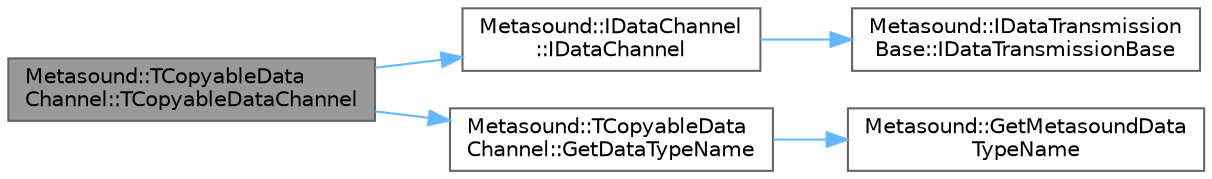 digraph "Metasound::TCopyableDataChannel::TCopyableDataChannel"
{
 // INTERACTIVE_SVG=YES
 // LATEX_PDF_SIZE
  bgcolor="transparent";
  edge [fontname=Helvetica,fontsize=10,labelfontname=Helvetica,labelfontsize=10];
  node [fontname=Helvetica,fontsize=10,shape=box,height=0.2,width=0.4];
  rankdir="LR";
  Node1 [id="Node000001",label="Metasound::TCopyableData\lChannel::TCopyableDataChannel",height=0.2,width=0.4,color="gray40", fillcolor="grey60", style="filled", fontcolor="black",tooltip=" "];
  Node1 -> Node2 [id="edge1_Node000001_Node000002",color="steelblue1",style="solid",tooltip=" "];
  Node2 [id="Node000002",label="Metasound::IDataChannel\l::IDataChannel",height=0.2,width=0.4,color="grey40", fillcolor="white", style="filled",URL="$d9/d6b/classMetasound_1_1IDataChannel.html#aa775d50dcaf4687035b2d3332bac4fc7",tooltip=" "];
  Node2 -> Node3 [id="edge2_Node000002_Node000003",color="steelblue1",style="solid",tooltip=" "];
  Node3 [id="Node000003",label="Metasound::IDataTransmission\lBase::IDataTransmissionBase",height=0.2,width=0.4,color="grey40", fillcolor="white", style="filled",URL="$da/ddb/classMetasound_1_1IDataTransmissionBase.html#ab57b36f468114d94d279f15c8cc23b0a",tooltip=" "];
  Node1 -> Node4 [id="edge3_Node000001_Node000004",color="steelblue1",style="solid",tooltip=" "];
  Node4 [id="Node000004",label="Metasound::TCopyableData\lChannel::GetDataTypeName",height=0.2,width=0.4,color="grey40", fillcolor="white", style="filled",URL="$d1/d88/classMetasound_1_1TCopyableDataChannel.html#a919cf73cb3528c8d86760c11140e144e",tooltip=" "];
  Node4 -> Node5 [id="edge4_Node000004_Node000005",color="steelblue1",style="solid",tooltip=" "];
  Node5 [id="Node000005",label="Metasound::GetMetasoundData\lTypeName",height=0.2,width=0.4,color="grey40", fillcolor="white", style="filled",URL="$d8/d33/namespaceMetasound.html#a2cc582a51a655c14c6cfe340ded4140c",tooltip="Return the data type FName for a registered data type."];
}
